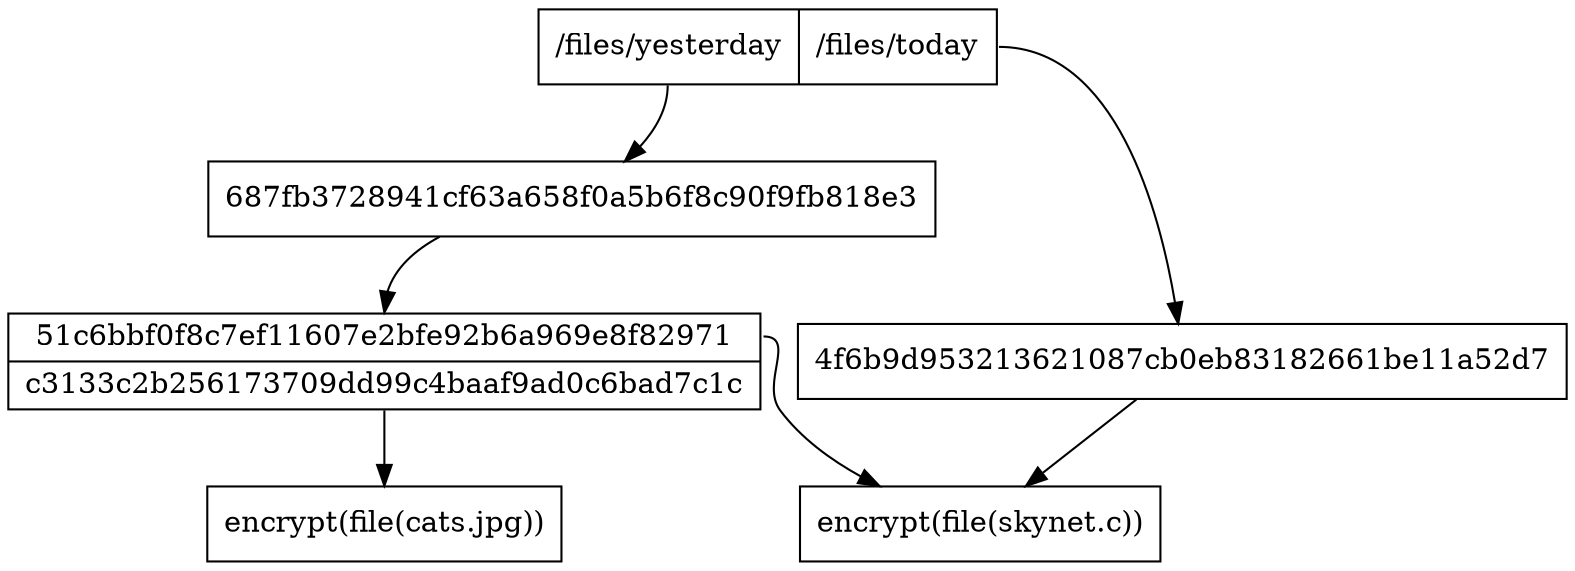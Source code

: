 digraph structs {
	node [shape=record];
	backups [label="<today> /files/yesterday | <yesterday> /files/today"];
	root1 [label="4f6b9d953213621087cb0eb83182661be11a52d7"];
	data1 [label="encrypt(file(skynet.c))"];
	data2 [label="encrypt(file(cats.jpg))"];
	root2 [label="687fb3728941cf63a658f0a5b6f8c90f9fb818e3"];
	mid2 [label="{<f0> 51c6bbf0f8c7ef11607e2bfe92b6a969e8f82971 |<f1> c3133c2b256173709dd99c4baaf9ad0c6bad7c1c}"];
	backups:yesterday->root1;
	backups:today->root2;
	root1 -> data1;
	root2 -> mid2:f0;
	mid2:f0 -> data1;
	mid2:f1 -> data2;
}
